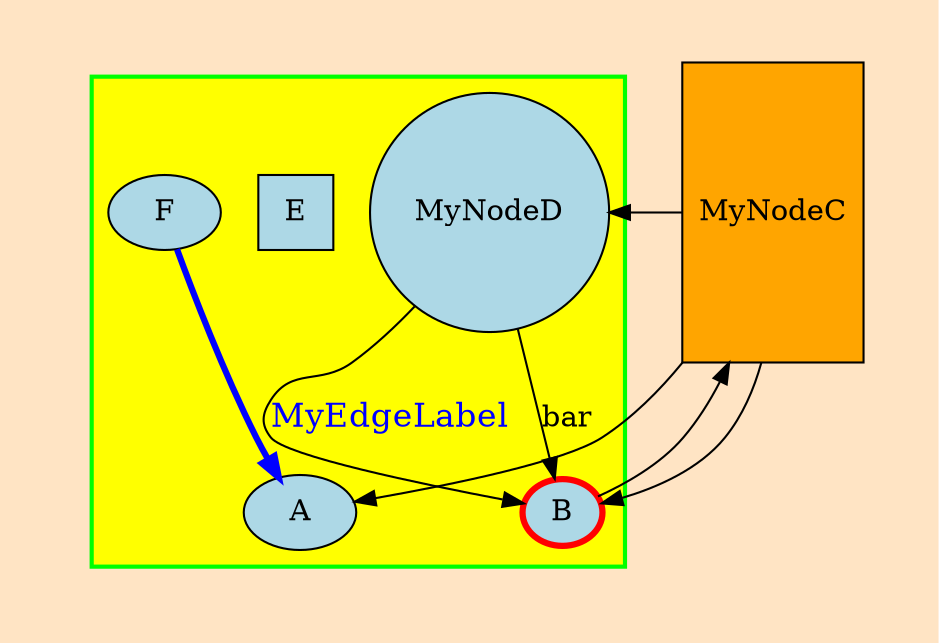 digraph {
  bgcolor="bisque"
  pad="0.5,0.4"
  node [style=filled, fillcolor="lightblue"]
  A
  B->C->{
    A; D; {
	  A; B [width=0.3, height=0.3, penwidth=3, color=red]
	}
  }
  C [label="MyNodeC", shape="rect", fillcolor=orange, width=1, height=2]
  D->B [label="MyEdgeLabel", fontcolor="blue", fontsize=16]
  D [label="MyNodeD", shape="circle"];
  subgraph cluster0 {
    graph [bgcolor="yellow", pencolor="green", penwidth=2]
    E [shape="square"]
	F->A [penwidth=3, color="blue"]
	D->B [label="bar"]
  }
}